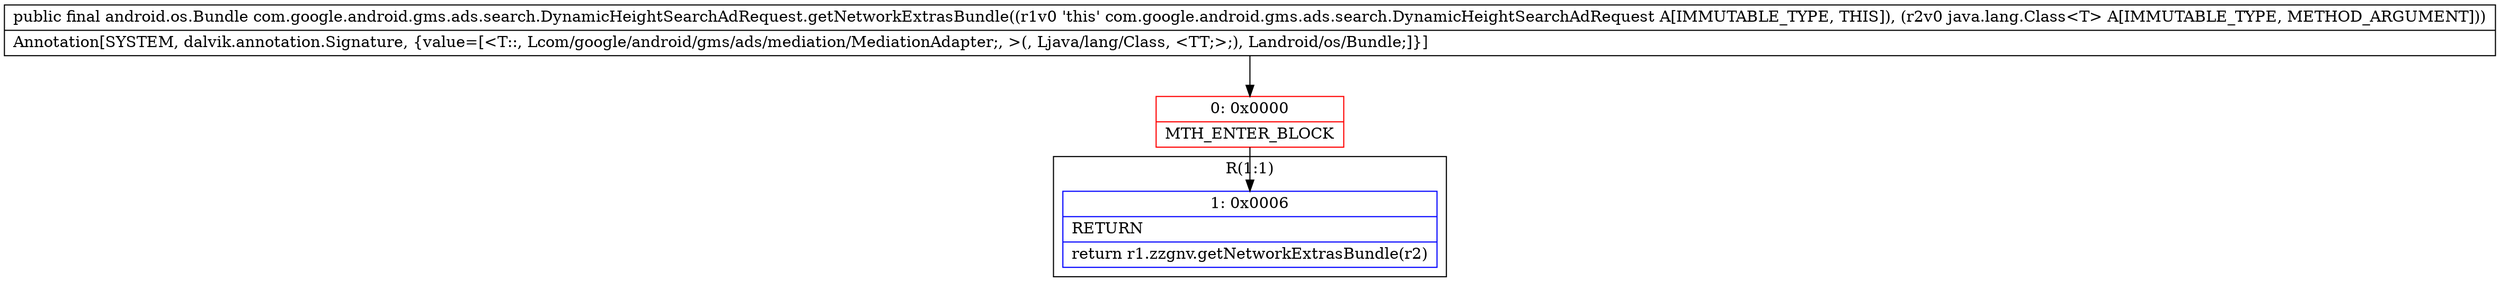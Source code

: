 digraph "CFG forcom.google.android.gms.ads.search.DynamicHeightSearchAdRequest.getNetworkExtrasBundle(Ljava\/lang\/Class;)Landroid\/os\/Bundle;" {
subgraph cluster_Region_345852885 {
label = "R(1:1)";
node [shape=record,color=blue];
Node_1 [shape=record,label="{1\:\ 0x0006|RETURN\l|return r1.zzgnv.getNetworkExtrasBundle(r2)\l}"];
}
Node_0 [shape=record,color=red,label="{0\:\ 0x0000|MTH_ENTER_BLOCK\l}"];
MethodNode[shape=record,label="{public final android.os.Bundle com.google.android.gms.ads.search.DynamicHeightSearchAdRequest.getNetworkExtrasBundle((r1v0 'this' com.google.android.gms.ads.search.DynamicHeightSearchAdRequest A[IMMUTABLE_TYPE, THIS]), (r2v0 java.lang.Class\<T\> A[IMMUTABLE_TYPE, METHOD_ARGUMENT]))  | Annotation[SYSTEM, dalvik.annotation.Signature, \{value=[\<T::, Lcom\/google\/android\/gms\/ads\/mediation\/MediationAdapter;, \>(, Ljava\/lang\/Class, \<TT;\>;), Landroid\/os\/Bundle;]\}]\l}"];
MethodNode -> Node_0;
Node_0 -> Node_1;
}

